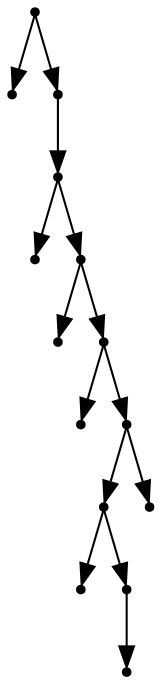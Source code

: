 digraph {
  14 [shape=point];
  0 [shape=point];
  13 [shape=point];
  12 [shape=point];
  1 [shape=point];
  11 [shape=point];
  2 [shape=point];
  10 [shape=point];
  3 [shape=point];
  9 [shape=point];
  7 [shape=point];
  4 [shape=point];
  6 [shape=point];
  5 [shape=point];
  8 [shape=point];
14 -> 0;
14 -> 13;
13 -> 12;
12 -> 1;
12 -> 11;
11 -> 2;
11 -> 10;
10 -> 3;
10 -> 9;
9 -> 7;
7 -> 4;
7 -> 6;
6 -> 5;
9 -> 8;
}

